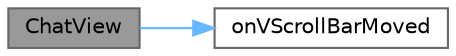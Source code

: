 digraph "ChatView"
{
 // LATEX_PDF_SIZE
  bgcolor="transparent";
  edge [fontname=Helvetica,fontsize=10,labelfontname=Helvetica,labelfontsize=10];
  node [fontname=Helvetica,fontsize=10,shape=box,height=0.2,width=0.4];
  rankdir="LR";
  Node1 [id="Node000001",label="ChatView",height=0.2,width=0.4,color="gray40", fillcolor="grey60", style="filled", fontcolor="black",tooltip="构造函数，初始化聊天视图"];
  Node1 -> Node2 [id="edge1_Node000001_Node000002",color="steelblue1",style="solid",tooltip=" "];
  Node2 [id="Node000002",label="onVScrollBarMoved",height=0.2,width=0.4,color="grey40", fillcolor="white", style="filled",URL="$class_chat_view.html#a17ce2662b1b7f19a59cddebef710f7ec",tooltip="处理垂直滚动条范围变化"];
}
